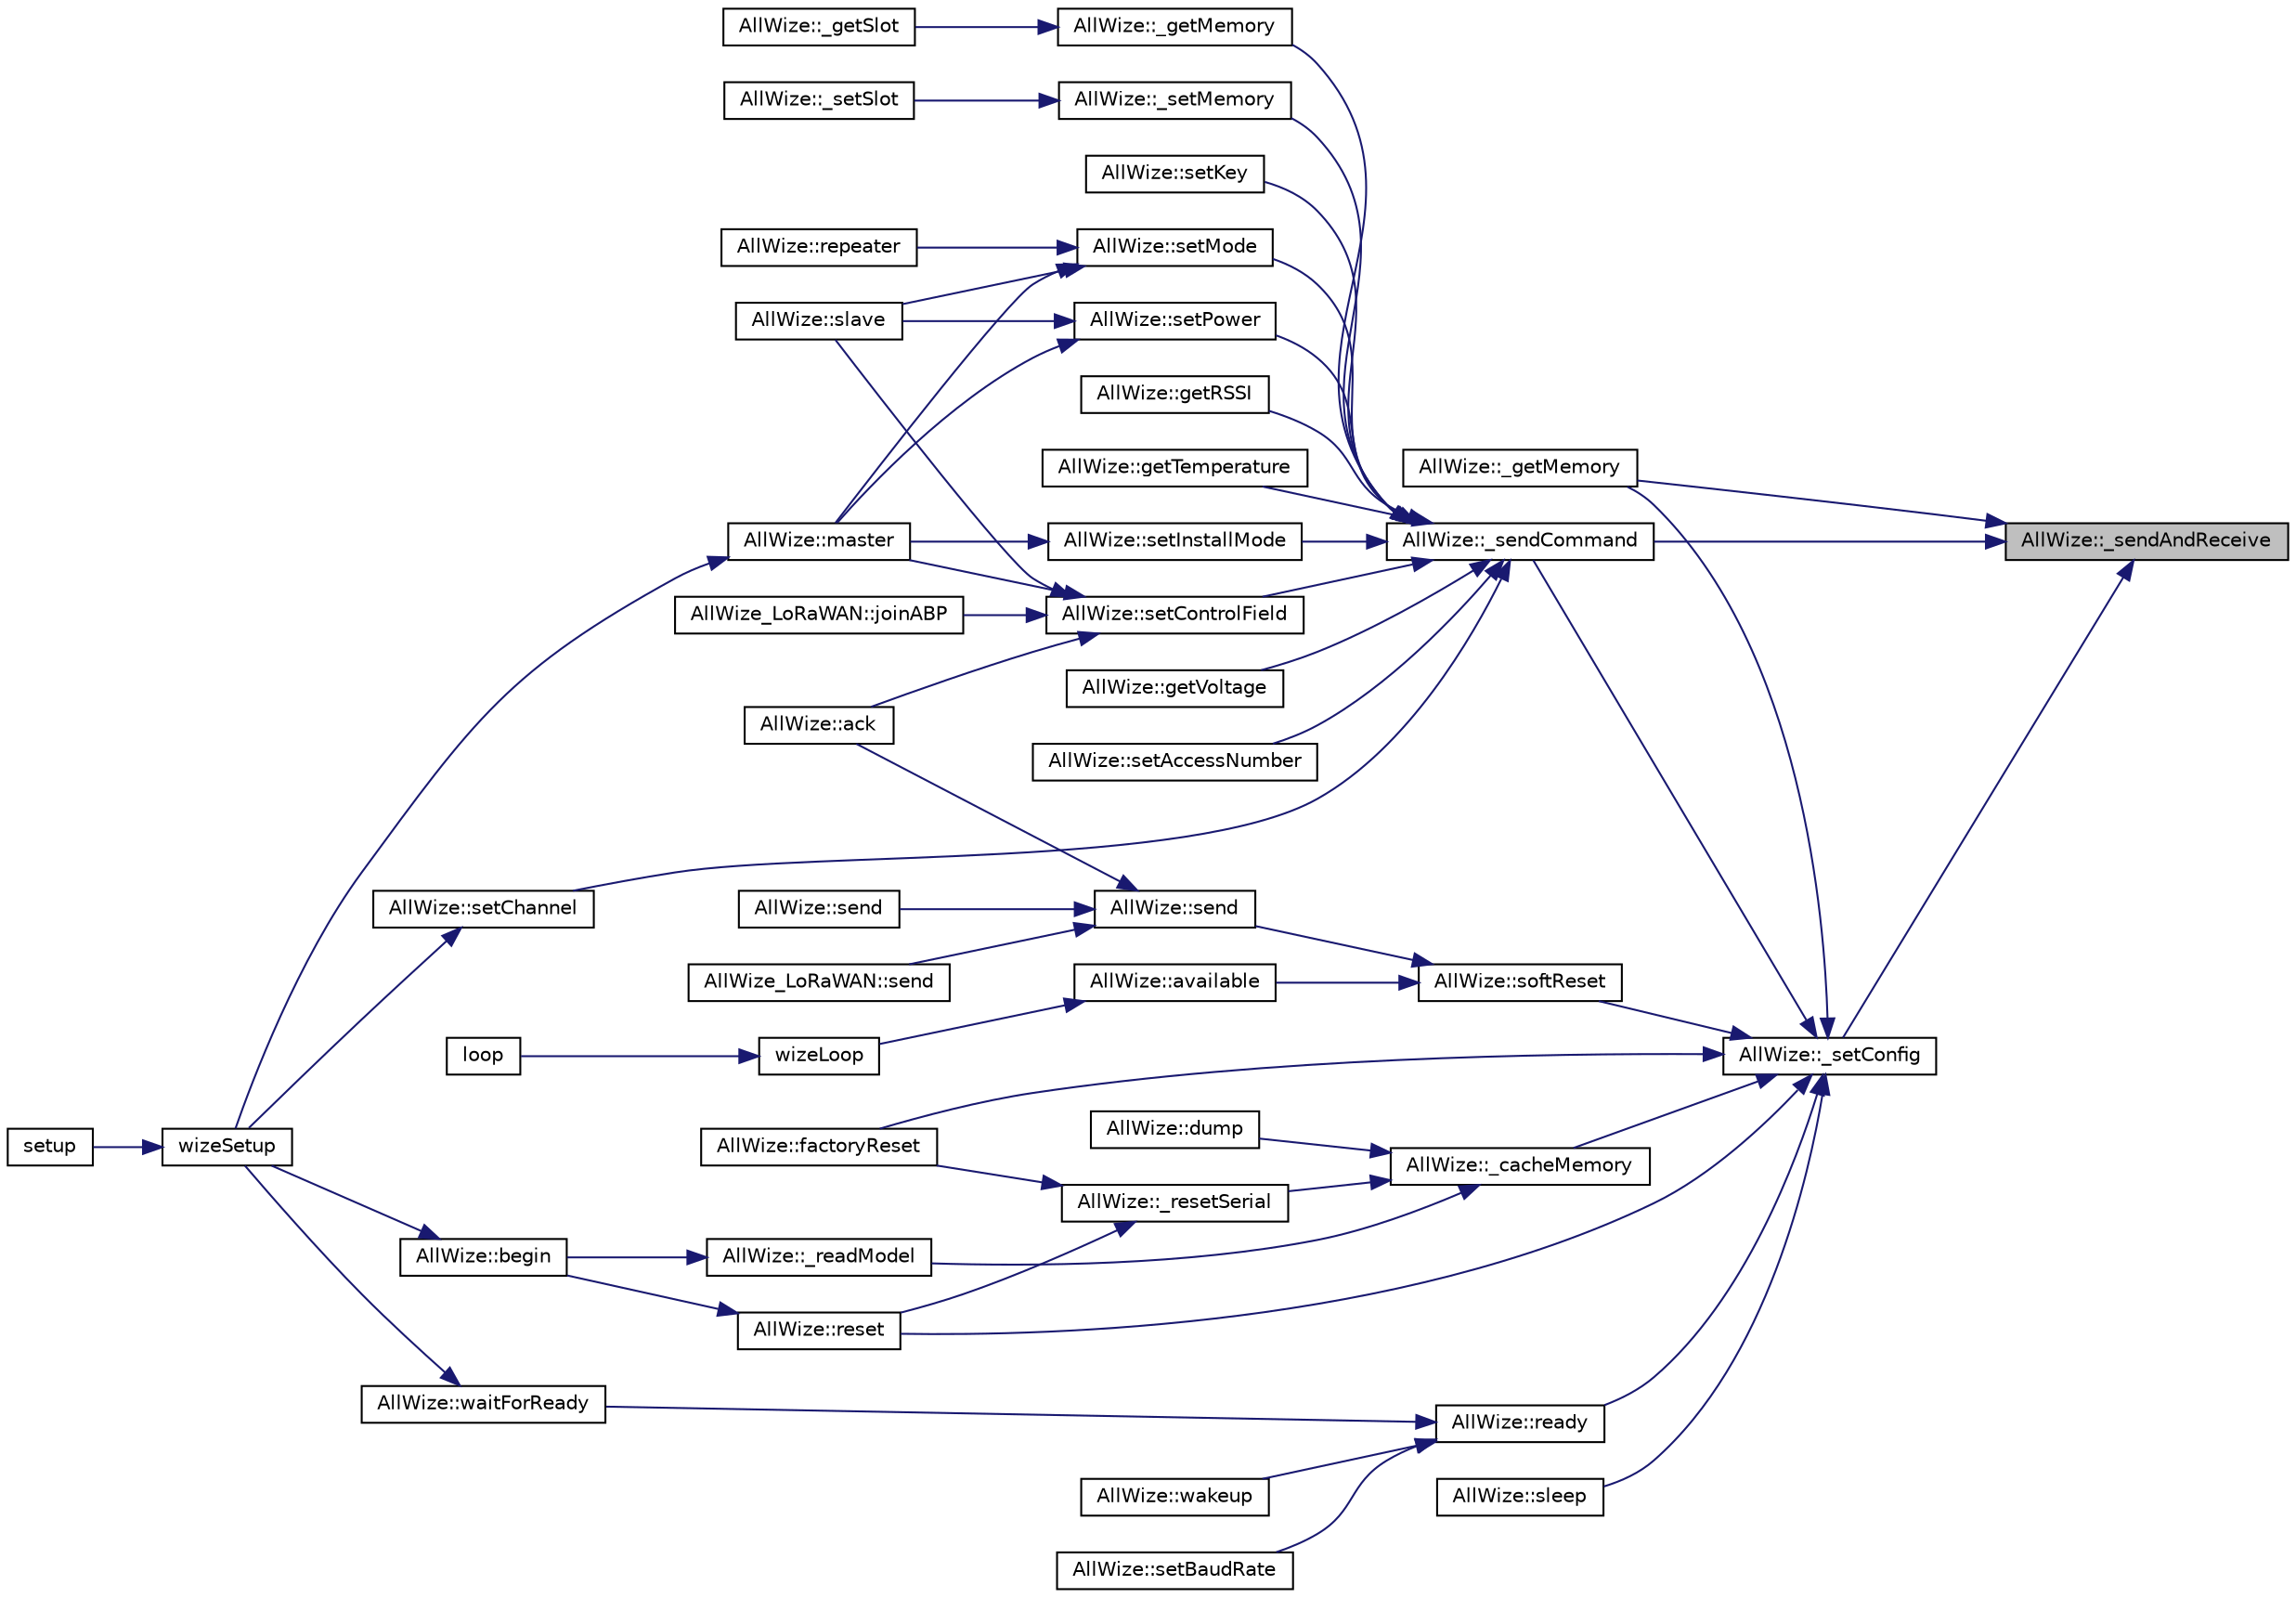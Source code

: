 digraph "AllWize::_sendAndReceive"
{
 // LATEX_PDF_SIZE
  edge [fontname="Helvetica",fontsize="10",labelfontname="Helvetica",labelfontsize="10"];
  node [fontname="Helvetica",fontsize="10",shape=record];
  rankdir="RL";
  Node1 [label="AllWize::_sendAndReceive",height=0.2,width=0.4,color="black", fillcolor="grey75", style="filled", fontcolor="black",tooltip="Sends a binary buffer and waits for response. Returns the number of bytes received and stored in the ..."];
  Node1 -> Node2 [dir="back",color="midnightblue",fontsize="10",style="solid",fontname="Helvetica"];
  Node2 [label="AllWize::_getMemory",height=0.2,width=0.4,color="black", fillcolor="white", style="filled",URL="$classAllWize.html#a02b15aea0053d11c206973706df9f4a0",tooltip="Returns the contents of consecutive memory addresses."];
  Node1 -> Node3 [dir="back",color="midnightblue",fontsize="10",style="solid",fontname="Helvetica"];
  Node3 [label="AllWize::_sendCommand",height=0.2,width=0.4,color="black", fillcolor="white", style="filled",URL="$classAllWize.html#aa396ffb4a719730440575425c981adef",tooltip="Sends a command with the given data."];
  Node3 -> Node4 [dir="back",color="midnightblue",fontsize="10",style="solid",fontname="Helvetica"];
  Node4 [label="AllWize::_getMemory",height=0.2,width=0.4,color="black", fillcolor="white", style="filled",URL="$classAllWize.html#a34b0c983476c007f65c9da0501a4037d",tooltip="Returns the contents of memory address."];
  Node4 -> Node5 [dir="back",color="midnightblue",fontsize="10",style="solid",fontname="Helvetica"];
  Node5 [label="AllWize::_getSlot",height=0.2,width=0.4,color="black", fillcolor="white", style="filled",URL="$classAllWize.html#ac0142644d1c9f69b4c66ee2b5bfc5d82",tooltip="Returns the contents of consecutive memory addresses."];
  Node3 -> Node6 [dir="back",color="midnightblue",fontsize="10",style="solid",fontname="Helvetica"];
  Node6 [label="AllWize::_setMemory",height=0.2,width=0.4,color="black", fillcolor="white", style="filled",URL="$classAllWize.html#a1ea5bba23570f50e5326108f31c00050",tooltip="Sets non-volatile memory contents starting from given address."];
  Node6 -> Node7 [dir="back",color="midnightblue",fontsize="10",style="solid",fontname="Helvetica"];
  Node7 [label="AllWize::_setSlot",height=0.2,width=0.4,color="black", fillcolor="white", style="filled",URL="$classAllWize.html#a2f7904041e91637ddf0cd56c6f8831ae",tooltip="Sets non-volatile memory contents starting from given address."];
  Node3 -> Node8 [dir="back",color="midnightblue",fontsize="10",style="solid",fontname="Helvetica"];
  Node8 [label="AllWize::getRSSI",height=0.2,width=0.4,color="black", fillcolor="white", style="filled",URL="$classAllWize.html#aa47617afc6afa09cb941992b60afd48b",tooltip="Returns the RSSI of the last valid packet received TODO: values do not seem right and are not the sam..."];
  Node3 -> Node9 [dir="back",color="midnightblue",fontsize="10",style="solid",fontname="Helvetica"];
  Node9 [label="AllWize::getTemperature",height=0.2,width=0.4,color="black", fillcolor="white", style="filled",URL="$classAllWize.html#a6813b95f24544b78287954fed8d2fa60",tooltip="Returns the internal temperature of the module."];
  Node3 -> Node10 [dir="back",color="midnightblue",fontsize="10",style="solid",fontname="Helvetica"];
  Node10 [label="AllWize::getVoltage",height=0.2,width=0.4,color="black", fillcolor="white", style="filled",URL="$classAllWize.html#ad9bab2839e1df0359edcecdc1287221d",tooltip="Returns the internal voltage of the module."];
  Node3 -> Node11 [dir="back",color="midnightblue",fontsize="10",style="solid",fontname="Helvetica"];
  Node11 [label="AllWize::setAccessNumber",height=0.2,width=0.4,color="black", fillcolor="white", style="filled",URL="$classAllWize.html#ae44ffec387467a6d58848e3097b0a3fc",tooltip="Sets new/specific access number."];
  Node3 -> Node12 [dir="back",color="midnightblue",fontsize="10",style="solid",fontname="Helvetica"];
  Node12 [label="AllWize::setChannel",height=0.2,width=0.4,color="black", fillcolor="white", style="filled",URL="$classAllWize.html#a9923767d522f096380a594d7f4bbd828",tooltip="Sets the communications channel (for MBUS_MODE_R2 only)"];
  Node12 -> Node13 [dir="back",color="midnightblue",fontsize="10",style="solid",fontname="Helvetica"];
  Node13 [label="wizeSetup",height=0.2,width=0.4,color="black", fillcolor="white", style="filled",URL="$wize_8h.html#a6bd811aed13d28451110ad176dabf3c4",tooltip=" "];
  Node13 -> Node14 [dir="back",color="midnightblue",fontsize="10",style="solid",fontname="Helvetica"];
  Node14 [label="setup",height=0.2,width=0.4,color="black", fillcolor="white", style="filled",URL="$main_8cpp.html#a4fc01d736fe50cf5b977f755b675f11d",tooltip=" "];
  Node3 -> Node15 [dir="back",color="midnightblue",fontsize="10",style="solid",fontname="Helvetica"];
  Node15 [label="AllWize::setControlField",height=0.2,width=0.4,color="black", fillcolor="white", style="filled",URL="$classAllWize.html#aedb6eec9766105625527f4895dffb8f3",tooltip="Sets the control field value."];
  Node15 -> Node16 [dir="back",color="midnightblue",fontsize="10",style="solid",fontname="Helvetica"];
  Node16 [label="AllWize::ack",height=0.2,width=0.4,color="black", fillcolor="white", style="filled",URL="$classAllWize.html#a4e471ab83ad5bb3b04d0f6361c636172",tooltip="Sends an ACK."];
  Node15 -> Node17 [dir="back",color="midnightblue",fontsize="10",style="solid",fontname="Helvetica"];
  Node17 [label="AllWize_LoRaWAN::joinABP",height=0.2,width=0.4,color="black", fillcolor="white", style="filled",URL="$classAllWize__LoRaWAN.html#a744997b05e64e223306d6a4b737d5d18",tooltip="Stores the application and network keys for ABP activation."];
  Node15 -> Node18 [dir="back",color="midnightblue",fontsize="10",style="solid",fontname="Helvetica"];
  Node18 [label="AllWize::master",height=0.2,width=0.4,color="black", fillcolor="white", style="filled",URL="$classAllWize.html#a4bc5852f9e7b1b561d58824c9cdc25c9",tooltip="Sets the module in master mode."];
  Node18 -> Node13 [dir="back",color="midnightblue",fontsize="10",style="solid",fontname="Helvetica"];
  Node15 -> Node19 [dir="back",color="midnightblue",fontsize="10",style="solid",fontname="Helvetica"];
  Node19 [label="AllWize::slave",height=0.2,width=0.4,color="black", fillcolor="white", style="filled",URL="$classAllWize.html#a04923626b08d628f4fa4ecef2f424f88",tooltip="Sets the module in slave mode."];
  Node3 -> Node20 [dir="back",color="midnightblue",fontsize="10",style="solid",fontname="Helvetica"];
  Node20 [label="AllWize::setInstallMode",height=0.2,width=0.4,color="black", fillcolor="white", style="filled",URL="$classAllWize.html#ab4907595aa6aa98fd7144fd81ee92c71",tooltip="Sets the module in one of the available operations modes."];
  Node20 -> Node18 [dir="back",color="midnightblue",fontsize="10",style="solid",fontname="Helvetica"];
  Node3 -> Node21 [dir="back",color="midnightblue",fontsize="10",style="solid",fontname="Helvetica"];
  Node21 [label="AllWize::setKey",height=0.2,width=0.4,color="black", fillcolor="white", style="filled",URL="$classAllWize.html#a451f2afd2c9a41ffa3fb3eaf8fd89023",tooltip="Sets the default encryption key."];
  Node3 -> Node22 [dir="back",color="midnightblue",fontsize="10",style="solid",fontname="Helvetica"];
  Node22 [label="AllWize::setMode",height=0.2,width=0.4,color="black", fillcolor="white", style="filled",URL="$classAllWize.html#acfb7c6ac04ef8cefd4bc472bff2f1ee0",tooltip="Sets the module in one of the available MBus modes."];
  Node22 -> Node18 [dir="back",color="midnightblue",fontsize="10",style="solid",fontname="Helvetica"];
  Node22 -> Node23 [dir="back",color="midnightblue",fontsize="10",style="solid",fontname="Helvetica"];
  Node23 [label="AllWize::repeater",height=0.2,width=0.4,color="black", fillcolor="white", style="filled",URL="$classAllWize.html#a5c455d5592a76becb86dc80ecc60e318",tooltip="Sets the module in repeater mode."];
  Node22 -> Node19 [dir="back",color="midnightblue",fontsize="10",style="solid",fontname="Helvetica"];
  Node3 -> Node24 [dir="back",color="midnightblue",fontsize="10",style="solid",fontname="Helvetica"];
  Node24 [label="AllWize::setPower",height=0.2,width=0.4,color="black", fillcolor="white", style="filled",URL="$classAllWize.html#a0982b5aa67cb6a8ef098b33cc9894004",tooltip="Sets the RF power."];
  Node24 -> Node18 [dir="back",color="midnightblue",fontsize="10",style="solid",fontname="Helvetica"];
  Node24 -> Node19 [dir="back",color="midnightblue",fontsize="10",style="solid",fontname="Helvetica"];
  Node1 -> Node25 [dir="back",color="midnightblue",fontsize="10",style="solid",fontname="Helvetica"];
  Node25 [label="AllWize::_setConfig",height=0.2,width=0.4,color="black", fillcolor="white", style="filled",URL="$classAllWize.html#a493af0599b973f713192b175000264e6",tooltip="Sets or unsets config mode."];
  Node25 -> Node26 [dir="back",color="midnightblue",fontsize="10",style="solid",fontname="Helvetica"];
  Node26 [label="AllWize::_cacheMemory",height=0.2,width=0.4,color="black", fillcolor="white", style="filled",URL="$classAllWize.html#a66d3d78edddcc8dfde0cfb1b6deec56e",tooltip="Reads and caches the module memory."];
  Node26 -> Node27 [dir="back",color="midnightblue",fontsize="10",style="solid",fontname="Helvetica"];
  Node27 [label="AllWize::_readModel",height=0.2,width=0.4,color="black", fillcolor="white", style="filled",URL="$classAllWize.html#ae8c87383e24fc244c5f90c204b813564",tooltip="Searches for the module model."];
  Node27 -> Node28 [dir="back",color="midnightblue",fontsize="10",style="solid",fontname="Helvetica"];
  Node28 [label="AllWize::begin",height=0.2,width=0.4,color="black", fillcolor="white", style="filled",URL="$classAllWize.html#a221a7145fd37d4c5fccb786a74d9ceaa",tooltip="Inits the module communications."];
  Node28 -> Node13 [dir="back",color="midnightblue",fontsize="10",style="solid",fontname="Helvetica"];
  Node26 -> Node29 [dir="back",color="midnightblue",fontsize="10",style="solid",fontname="Helvetica"];
  Node29 [label="AllWize::_resetSerial",height=0.2,width=0.4,color="black", fillcolor="white", style="filled",URL="$classAllWize.html#a49c6e7f221248b0f3a20247346da21f8",tooltip="Resets the serial object."];
  Node29 -> Node30 [dir="back",color="midnightblue",fontsize="10",style="solid",fontname="Helvetica"];
  Node30 [label="AllWize::factoryReset",height=0.2,width=0.4,color="black", fillcolor="white", style="filled",URL="$classAllWize.html#a33273da3cd44bc21a930c6f572b902ba",tooltip="Resets the module to factory settings."];
  Node29 -> Node31 [dir="back",color="midnightblue",fontsize="10",style="solid",fontname="Helvetica"];
  Node31 [label="AllWize::reset",height=0.2,width=0.4,color="black", fillcolor="white", style="filled",URL="$classAllWize.html#a8ea0b58caedcde0af56ffc5547cb84a3",tooltip="Resets the radio module."];
  Node31 -> Node28 [dir="back",color="midnightblue",fontsize="10",style="solid",fontname="Helvetica"];
  Node26 -> Node32 [dir="back",color="midnightblue",fontsize="10",style="solid",fontname="Helvetica"];
  Node32 [label="AllWize::dump",height=0.2,width=0.4,color="black", fillcolor="white", style="filled",URL="$classAllWize.html#a97bd049b28f17fcb7fbad99f9d42c790",tooltip="Dumps the current memory configuration to the given stream."];
  Node25 -> Node2 [dir="back",color="midnightblue",fontsize="10",style="solid",fontname="Helvetica"];
  Node25 -> Node3 [dir="back",color="midnightblue",fontsize="10",style="solid",fontname="Helvetica"];
  Node25 -> Node30 [dir="back",color="midnightblue",fontsize="10",style="solid",fontname="Helvetica"];
  Node25 -> Node33 [dir="back",color="midnightblue",fontsize="10",style="solid",fontname="Helvetica"];
  Node33 [label="AllWize::ready",height=0.2,width=0.4,color="black", fillcolor="white", style="filled",URL="$classAllWize.html#abc11db103b75ef6cf585c18cca13142c",tooltip="Test whether the radio module is ready or not."];
  Node33 -> Node34 [dir="back",color="midnightblue",fontsize="10",style="solid",fontname="Helvetica"];
  Node34 [label="AllWize::setBaudRate",height=0.2,width=0.4,color="black", fillcolor="white", style="filled",URL="$classAllWize.html#aed088a11b03ac4ffd99036dec2591dfe",tooltip="Sets the UART baud rate, requires reset to take effect."];
  Node33 -> Node35 [dir="back",color="midnightblue",fontsize="10",style="solid",fontname="Helvetica"];
  Node35 [label="AllWize::waitForReady",height=0.2,width=0.4,color="black", fillcolor="white", style="filled",URL="$classAllWize.html#ac9921fd74e29e23c3c7cb237c2e34086",tooltip="Waits for timeout millis for the module to be ready."];
  Node35 -> Node13 [dir="back",color="midnightblue",fontsize="10",style="solid",fontname="Helvetica"];
  Node33 -> Node36 [dir="back",color="midnightblue",fontsize="10",style="solid",fontname="Helvetica"];
  Node36 [label="AllWize::wakeup",height=0.2,width=0.4,color="black", fillcolor="white", style="filled",URL="$classAllWize.html#a20b9250f67d5dc1914359ba8356b53f2",tooltip="Wakes up the radio from sleep mode."];
  Node25 -> Node31 [dir="back",color="midnightblue",fontsize="10",style="solid",fontname="Helvetica"];
  Node25 -> Node37 [dir="back",color="midnightblue",fontsize="10",style="solid",fontname="Helvetica"];
  Node37 [label="AllWize::sleep",height=0.2,width=0.4,color="black", fillcolor="white", style="filled",URL="$classAllWize.html#a9e38bd627db0ad557551b66e1b9897c4",tooltip="Sets the radio module in sleep mode."];
  Node25 -> Node38 [dir="back",color="midnightblue",fontsize="10",style="solid",fontname="Helvetica"];
  Node38 [label="AllWize::softReset",height=0.2,width=0.4,color="black", fillcolor="white", style="filled",URL="$classAllWize.html#aa22cb94ed64656f3ba3aef64c566e708",tooltip="Cleans the RX/TX line."];
  Node38 -> Node39 [dir="back",color="midnightblue",fontsize="10",style="solid",fontname="Helvetica"];
  Node39 [label="AllWize::available",height=0.2,width=0.4,color="black", fillcolor="white", style="filled",URL="$classAllWize.html#ae75c391473baf8107cae11f2134b7316",tooltip="Returns true if a new message has been received and decoded This method has to be called in the main ..."];
  Node39 -> Node40 [dir="back",color="midnightblue",fontsize="10",style="solid",fontname="Helvetica"];
  Node40 [label="wizeLoop",height=0.2,width=0.4,color="black", fillcolor="white", style="filled",URL="$wize_8h.html#af9253c855c25f3da04c29b2dbcda1ebd",tooltip=" "];
  Node40 -> Node41 [dir="back",color="midnightblue",fontsize="10",style="solid",fontname="Helvetica"];
  Node41 [label="loop",height=0.2,width=0.4,color="black", fillcolor="white", style="filled",URL="$main_8cpp.html#afe461d27b9c48d5921c00d521181f12f",tooltip=" "];
  Node38 -> Node42 [dir="back",color="midnightblue",fontsize="10",style="solid",fontname="Helvetica"];
  Node42 [label="AllWize::send",height=0.2,width=0.4,color="black", fillcolor="white", style="filled",URL="$classAllWize.html#aa2841d5e0db15785559d4bb474b76f1d",tooltip="Sends a byte array."];
  Node42 -> Node16 [dir="back",color="midnightblue",fontsize="10",style="solid",fontname="Helvetica"];
  Node42 -> Node43 [dir="back",color="midnightblue",fontsize="10",style="solid",fontname="Helvetica"];
  Node43 [label="AllWize_LoRaWAN::send",height=0.2,width=0.4,color="black", fillcolor="white", style="filled",URL="$classAllWize__LoRaWAN.html#a99faabcc5e67ed0a2dfde556f9025fcd",tooltip="Function to assemble and send a LoRaWAN package."];
  Node42 -> Node44 [dir="back",color="midnightblue",fontsize="10",style="solid",fontname="Helvetica"];
  Node44 [label="AllWize::send",height=0.2,width=0.4,color="black", fillcolor="white", style="filled",URL="$classAllWize.html#abaf41b1ea4c1ffe08c65be9612a58639",tooltip="Sends c-string."];
}
